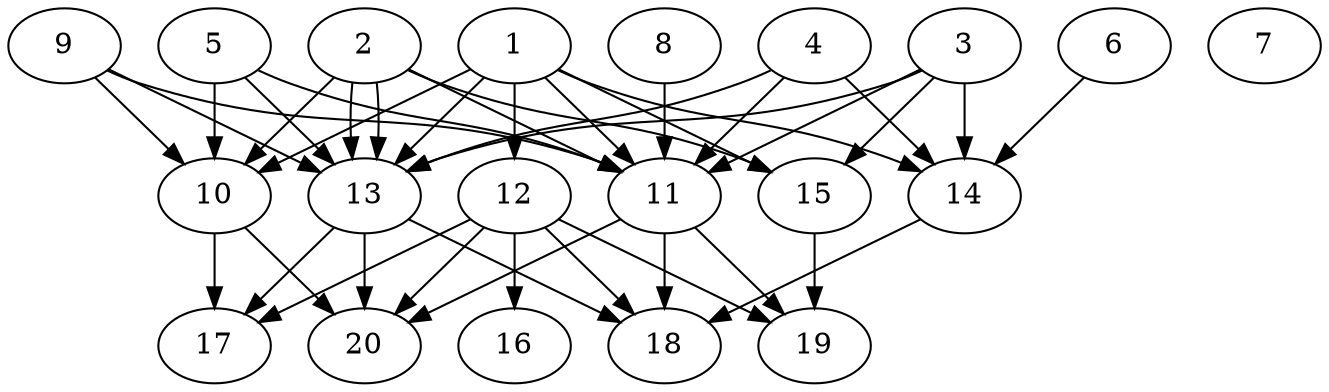 // DAG automatically generated by daggen at Wed Jul 24 21:20:53 2019
// ./daggen --dot -n 20 --ccr 0.4 --fat 0.8 --regular 0.5 --density 0.7 --mindata 5242880 --maxdata 52428800 
digraph G {
  1 [size="57425920", alpha="0.12", expect_size="22970368"] 
  1 -> 10 [size ="22970368"]
  1 -> 11 [size ="22970368"]
  1 -> 12 [size ="22970368"]
  1 -> 13 [size ="22970368"]
  1 -> 14 [size ="22970368"]
  1 -> 15 [size ="22970368"]
  2 [size="77056000", alpha="0.05", expect_size="30822400"] 
  2 -> 10 [size ="30822400"]
  2 -> 11 [size ="30822400"]
  2 -> 13 [size ="30822400"]
  2 -> 13 [size ="30822400"]
  2 -> 15 [size ="30822400"]
  3 [size="22184960", alpha="0.17", expect_size="8873984"] 
  3 -> 11 [size ="8873984"]
  3 -> 13 [size ="8873984"]
  3 -> 14 [size ="8873984"]
  3 -> 15 [size ="8873984"]
  4 [size="90007040", alpha="0.10", expect_size="36002816"] 
  4 -> 11 [size ="36002816"]
  4 -> 13 [size ="36002816"]
  4 -> 14 [size ="36002816"]
  5 [size="108392960", alpha="0.04", expect_size="43357184"] 
  5 -> 10 [size ="43357184"]
  5 -> 11 [size ="43357184"]
  5 -> 13 [size ="43357184"]
  6 [size="123548160", alpha="0.18", expect_size="49419264"] 
  6 -> 14 [size ="49419264"]
  7 [size="119559680", alpha="0.16", expect_size="47823872"] 
  8 [size="97948160", alpha="0.00", expect_size="39179264"] 
  8 -> 11 [size ="39179264"]
  9 [size="29900800", alpha="0.02", expect_size="11960320"] 
  9 -> 10 [size ="11960320"]
  9 -> 11 [size ="11960320"]
  9 -> 13 [size ="11960320"]
  10 [size="25195520", alpha="0.05", expect_size="10078208"] 
  10 -> 17 [size ="10078208"]
  10 -> 20 [size ="10078208"]
  11 [size="42375680", alpha="0.07", expect_size="16950272"] 
  11 -> 18 [size ="16950272"]
  11 -> 19 [size ="16950272"]
  11 -> 20 [size ="16950272"]
  12 [size="113280000", alpha="0.00", expect_size="45312000"] 
  12 -> 16 [size ="45312000"]
  12 -> 17 [size ="45312000"]
  12 -> 18 [size ="45312000"]
  12 -> 19 [size ="45312000"]
  12 -> 20 [size ="45312000"]
  13 [size="23915520", alpha="0.18", expect_size="9566208"] 
  13 -> 17 [size ="9566208"]
  13 -> 18 [size ="9566208"]
  13 -> 20 [size ="9566208"]
  14 [size="124200960", alpha="0.08", expect_size="49680384"] 
  14 -> 18 [size ="49680384"]
  15 [size="67752960", alpha="0.16", expect_size="27101184"] 
  15 -> 19 [size ="27101184"]
  16 [size="89274880", alpha="0.01", expect_size="35709952"] 
  17 [size="78085120", alpha="0.03", expect_size="31234048"] 
  18 [size="53378560", alpha="0.00", expect_size="21351424"] 
  19 [size="56081920", alpha="0.14", expect_size="22432768"] 
  20 [size="65692160", alpha="0.15", expect_size="26276864"] 
}
